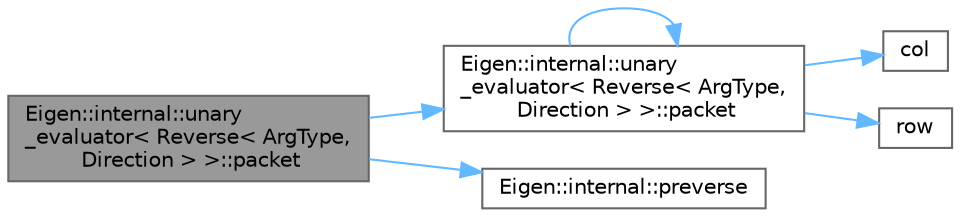 digraph "Eigen::internal::unary_evaluator&lt; Reverse&lt; ArgType, Direction &gt; &gt;::packet"
{
 // LATEX_PDF_SIZE
  bgcolor="transparent";
  edge [fontname=Helvetica,fontsize=10,labelfontname=Helvetica,labelfontsize=10];
  node [fontname=Helvetica,fontsize=10,shape=box,height=0.2,width=0.4];
  rankdir="LR";
  Node1 [id="Node000001",label="Eigen::internal::unary\l_evaluator\< Reverse\< ArgType,\l Direction \> \>::packet",height=0.2,width=0.4,color="gray40", fillcolor="grey60", style="filled", fontcolor="black",tooltip=" "];
  Node1 -> Node2 [id="edge1_Node000001_Node000002",color="steelblue1",style="solid",tooltip=" "];
  Node2 [id="Node000002",label="Eigen::internal::unary\l_evaluator\< Reverse\< ArgType,\l Direction \> \>::packet",height=0.2,width=0.4,color="grey40", fillcolor="white", style="filled",URL="$struct_eigen_1_1internal_1_1unary__evaluator_3_01_reverse_3_01_arg_type_00_01_direction_01_4_01_4.html#a8c92396868ae9b53e8e35baed5fc3812",tooltip=" "];
  Node2 -> Node3 [id="edge2_Node000002_Node000003",color="steelblue1",style="solid",tooltip=" "];
  Node3 [id="Node000003",label="col",height=0.2,width=0.4,color="grey40", fillcolor="white", style="filled",URL="$_matrix_base__col_8cpp.html#aa168d9544aa6d49fce0cbfc0bec849b0",tooltip=" "];
  Node2 -> Node2 [id="edge3_Node000002_Node000002",color="steelblue1",style="solid",tooltip=" "];
  Node2 -> Node4 [id="edge4_Node000002_Node000004",color="steelblue1",style="solid",tooltip=" "];
  Node4 [id="Node000004",label="row",height=0.2,width=0.4,color="grey40", fillcolor="white", style="filled",URL="$_matrix_base__row_8cpp.html#a64ef8efef59f875033a27e7cbbc879ec",tooltip=" "];
  Node1 -> Node5 [id="edge5_Node000001_Node000005",color="steelblue1",style="solid",tooltip=" "];
  Node5 [id="Node000005",label="Eigen::internal::preverse",height=0.2,width=0.4,color="grey40", fillcolor="white", style="filled",URL="$namespace_eigen_1_1internal.html#a6f2a4f141d591a6b416ef718ef75909c",tooltip=" "];
}
